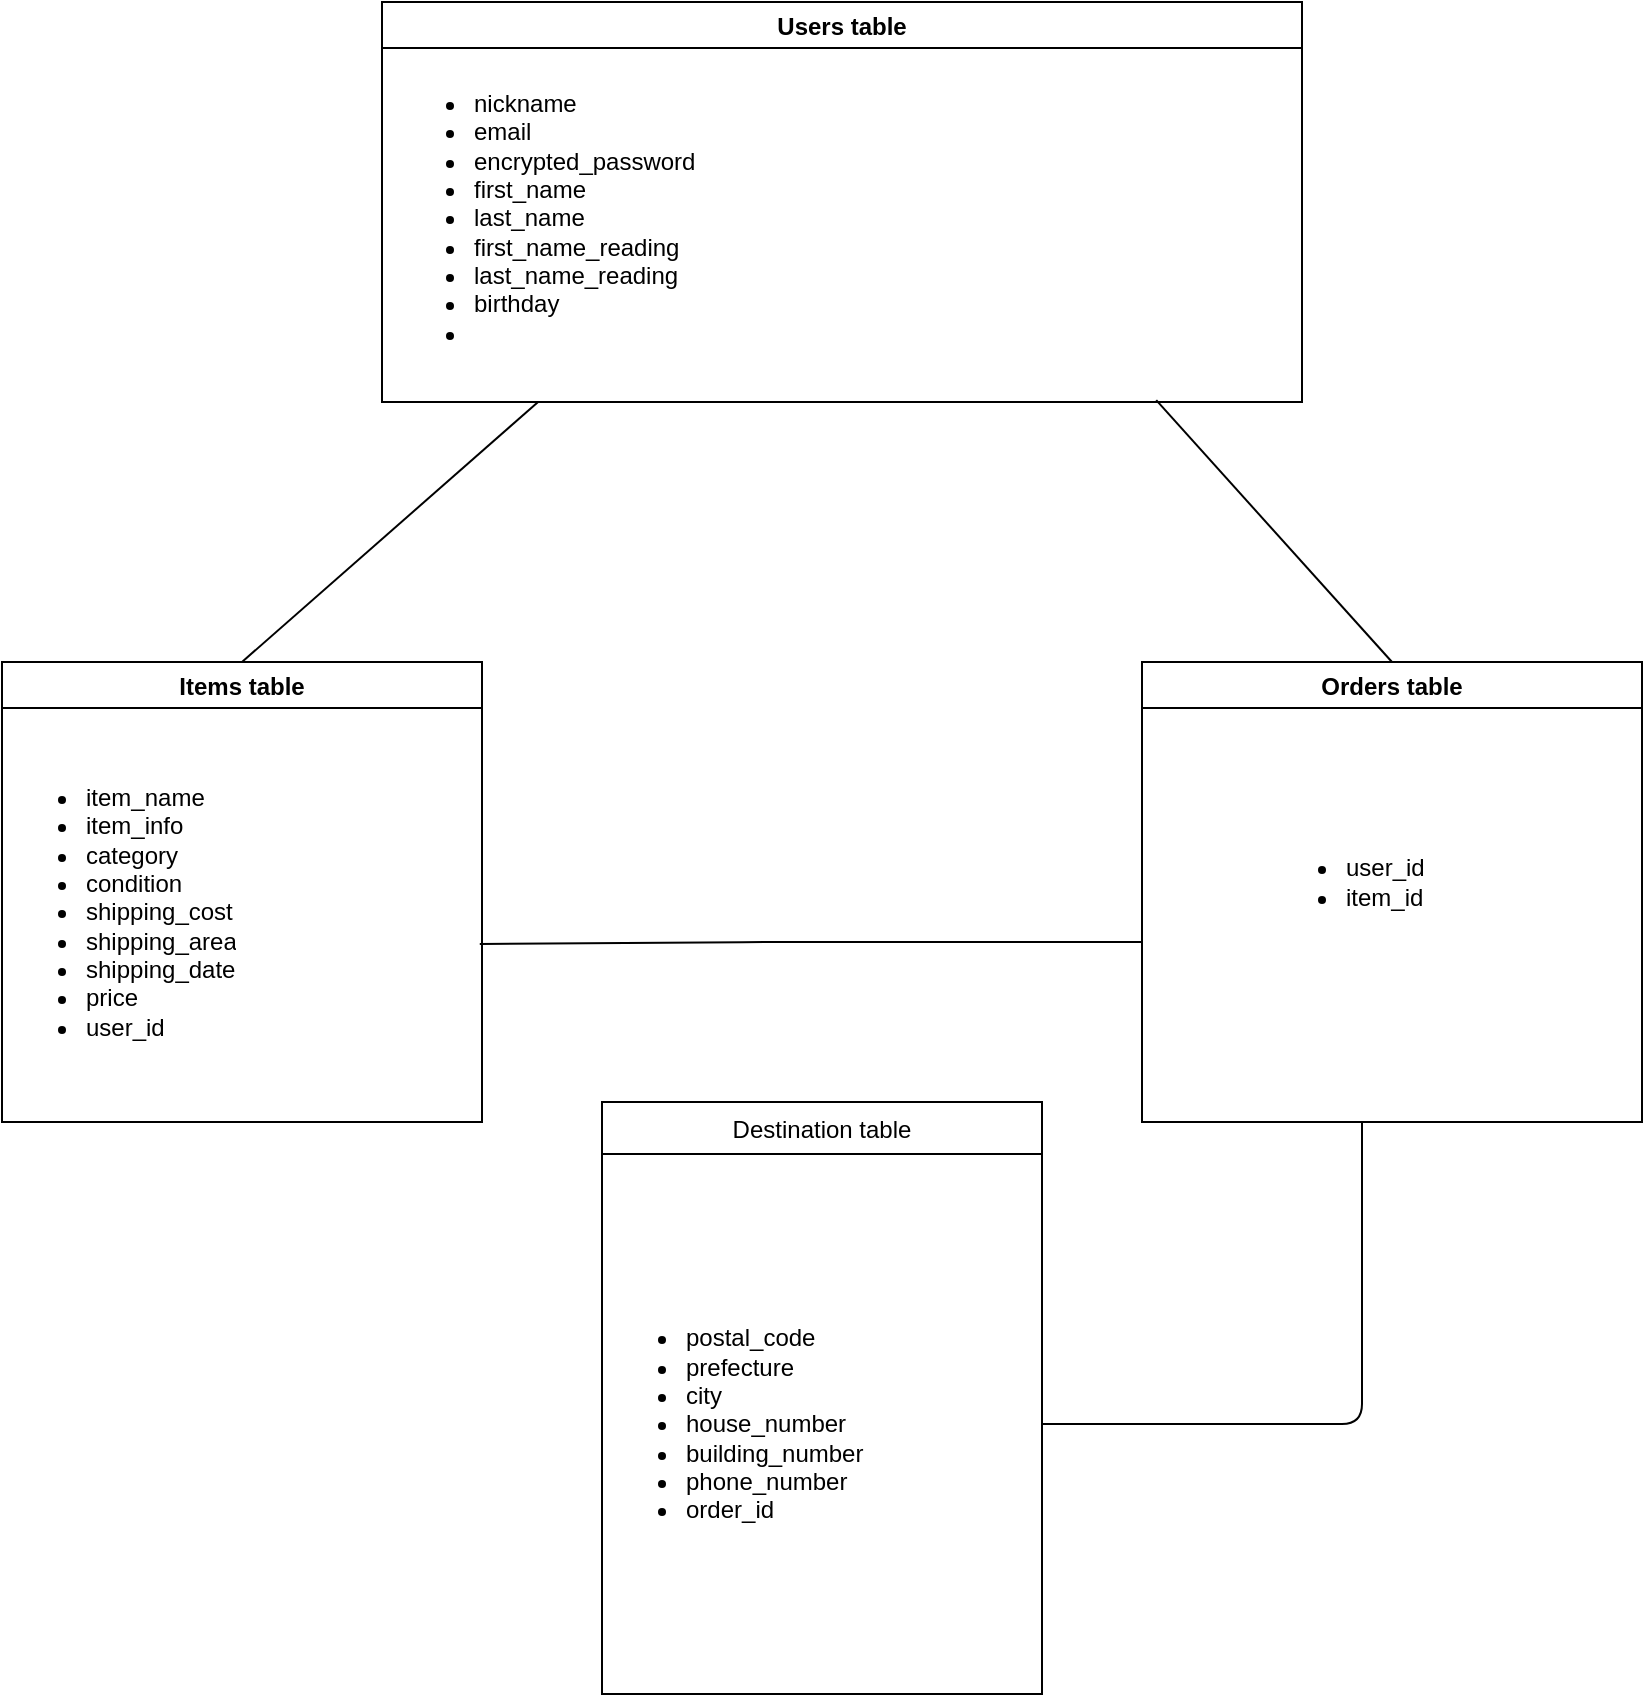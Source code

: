 <mxfile>
    <diagram id="VYfsWH_iV1jBP7OaWDP0" name="ページ1">
        <mxGraphModel dx="242" dy="680" grid="1" gridSize="10" guides="1" tooltips="1" connect="1" arrows="1" fold="1" page="1" pageScale="1" pageWidth="827" pageHeight="1169" math="0" shadow="0">
            <root>
                <mxCell id="0"/>
                <mxCell id="1" parent="0"/>
                <mxCell id="40" style="edgeStyle=none;rounded=0;orthogonalLoop=1;jettySize=auto;html=1;exitX=0;exitY=0;exitDx=0;exitDy=0;" parent="1" edge="1">
                    <mxGeometry relative="1" as="geometry">
                        <mxPoint x="40" y="70" as="sourcePoint"/>
                        <mxPoint x="40" y="70" as="targetPoint"/>
                    </mxGeometry>
                </mxCell>
                <mxCell id="42" value="Users table" style="swimlane;" parent="1" vertex="1">
                    <mxGeometry x="190" y="10" width="460" height="200" as="geometry"/>
                </mxCell>
                <mxCell id="68" value="&lt;ul&gt;&lt;li&gt;nickname&lt;/li&gt;&lt;li&gt;email&lt;/li&gt;&lt;li&gt;encrypted_password&lt;/li&gt;&lt;li&gt;first_name&lt;/li&gt;&lt;li&gt;last_name&lt;/li&gt;&lt;li&gt;first_name_reading&lt;/li&gt;&lt;li&gt;last_name_reading&lt;/li&gt;&lt;li&gt;birthday&lt;/li&gt;&lt;li&gt;&lt;br&gt;&lt;/li&gt;&lt;/ul&gt;" style="text;strokeColor=none;fillColor=none;html=1;whiteSpace=wrap;verticalAlign=middle;overflow=hidden;" parent="42" vertex="1">
                    <mxGeometry x="4" y="15" width="446" height="185" as="geometry"/>
                </mxCell>
                <mxCell id="44" value="Items table" style="swimlane;" parent="1" vertex="1">
                    <mxGeometry y="340" width="240" height="230" as="geometry"/>
                </mxCell>
                <mxCell id="77" value="&lt;ul&gt;&lt;li&gt;item_name&lt;/li&gt;&lt;li&gt;item_info&lt;/li&gt;&lt;li&gt;category&lt;/li&gt;&lt;li&gt;condition&lt;/li&gt;&lt;li&gt;shipping_cost&lt;/li&gt;&lt;li&gt;shipping_area&lt;/li&gt;&lt;li&gt;shipping_date&lt;/li&gt;&lt;li&gt;price&lt;/li&gt;&lt;li&gt;user_id&lt;/li&gt;&lt;/ul&gt;" style="text;strokeColor=none;fillColor=none;html=1;whiteSpace=wrap;verticalAlign=middle;overflow=hidden;" parent="44" vertex="1">
                    <mxGeometry y="20" width="237" height="210" as="geometry"/>
                </mxCell>
                <mxCell id="81" value="Destination table" style="swimlane;fontStyle=0;childLayout=stackLayout;horizontal=1;startSize=26;horizontalStack=0;resizeParent=1;resizeParentMax=0;resizeLast=0;collapsible=1;marginBottom=0;" parent="1" vertex="1">
                    <mxGeometry x="300" y="560" width="220" height="296" as="geometry"/>
                </mxCell>
                <mxCell id="90" value="&lt;ul&gt;&lt;li&gt;postal_code&lt;/li&gt;&lt;li&gt;prefecture&lt;/li&gt;&lt;li&gt;city&lt;/li&gt;&lt;li&gt;house_number&lt;/li&gt;&lt;li&gt;building_number&lt;/li&gt;&lt;li&gt;phone_number&lt;/li&gt;&lt;li&gt;order_id&lt;/li&gt;&lt;/ul&gt;" style="text;strokeColor=none;fillColor=none;html=1;whiteSpace=wrap;verticalAlign=middle;overflow=hidden;" parent="81" vertex="1">
                    <mxGeometry y="26" width="220" height="270" as="geometry"/>
                </mxCell>
                <mxCell id="85" style="edgeStyle=none;rounded=0;orthogonalLoop=1;jettySize=auto;html=1;exitX=0.75;exitY=0;exitDx=0;exitDy=0;" parent="1" source="81" target="81" edge="1">
                    <mxGeometry relative="1" as="geometry"/>
                </mxCell>
                <mxCell id="100" value="Orders table" style="swimlane;" parent="1" vertex="1">
                    <mxGeometry x="570" y="340" width="250" height="230" as="geometry"/>
                </mxCell>
                <mxCell id="114" value="&lt;ul&gt;&lt;li&gt;user_id&lt;/li&gt;&lt;li&gt;item_id&lt;/li&gt;&lt;/ul&gt;" style="text;strokeColor=none;fillColor=none;html=1;whiteSpace=wrap;verticalAlign=middle;overflow=hidden;" vertex="1" parent="100">
                    <mxGeometry x="60" y="70" width="100" height="80" as="geometry"/>
                </mxCell>
                <mxCell id="108" value="" style="endArrow=none;html=1;entryX=0.166;entryY=1;entryDx=0;entryDy=0;entryPerimeter=0;exitX=0.5;exitY=0;exitDx=0;exitDy=0;" edge="1" parent="1" source="44" target="68">
                    <mxGeometry width="50" height="50" relative="1" as="geometry">
                        <mxPoint x="199" y="340" as="sourcePoint"/>
                        <mxPoint x="235" y="250" as="targetPoint"/>
                    </mxGeometry>
                </mxCell>
                <mxCell id="109" value="" style="endArrow=none;html=1;exitX=1.008;exitY=0.576;exitDx=0;exitDy=0;exitPerimeter=0;" edge="1" parent="1" source="77">
                    <mxGeometry width="50" height="50" relative="1" as="geometry">
                        <mxPoint x="420" y="550" as="sourcePoint"/>
                        <mxPoint x="570" y="480" as="targetPoint"/>
                        <Array as="points">
                            <mxPoint x="380" y="480"/>
                        </Array>
                    </mxGeometry>
                </mxCell>
                <mxCell id="110" value="" style="endArrow=none;html=1;exitX=1;exitY=0.5;exitDx=0;exitDy=0;" edge="1" parent="1" source="90">
                    <mxGeometry width="50" height="50" relative="1" as="geometry">
                        <mxPoint x="430" y="620" as="sourcePoint"/>
                        <mxPoint x="680" y="570" as="targetPoint"/>
                        <Array as="points">
                            <mxPoint x="680" y="721"/>
                        </Array>
                    </mxGeometry>
                </mxCell>
                <mxCell id="111" value="" style="endArrow=none;html=1;entryX=0.859;entryY=0.995;entryDx=0;entryDy=0;entryPerimeter=0;exitX=0.5;exitY=0;exitDx=0;exitDy=0;" edge="1" parent="1" source="100" target="68">
                    <mxGeometry width="50" height="50" relative="1" as="geometry">
                        <mxPoint x="430" y="340" as="sourcePoint"/>
                        <mxPoint x="480" y="290" as="targetPoint"/>
                    </mxGeometry>
                </mxCell>
            </root>
        </mxGraphModel>
    </diagram>
</mxfile>